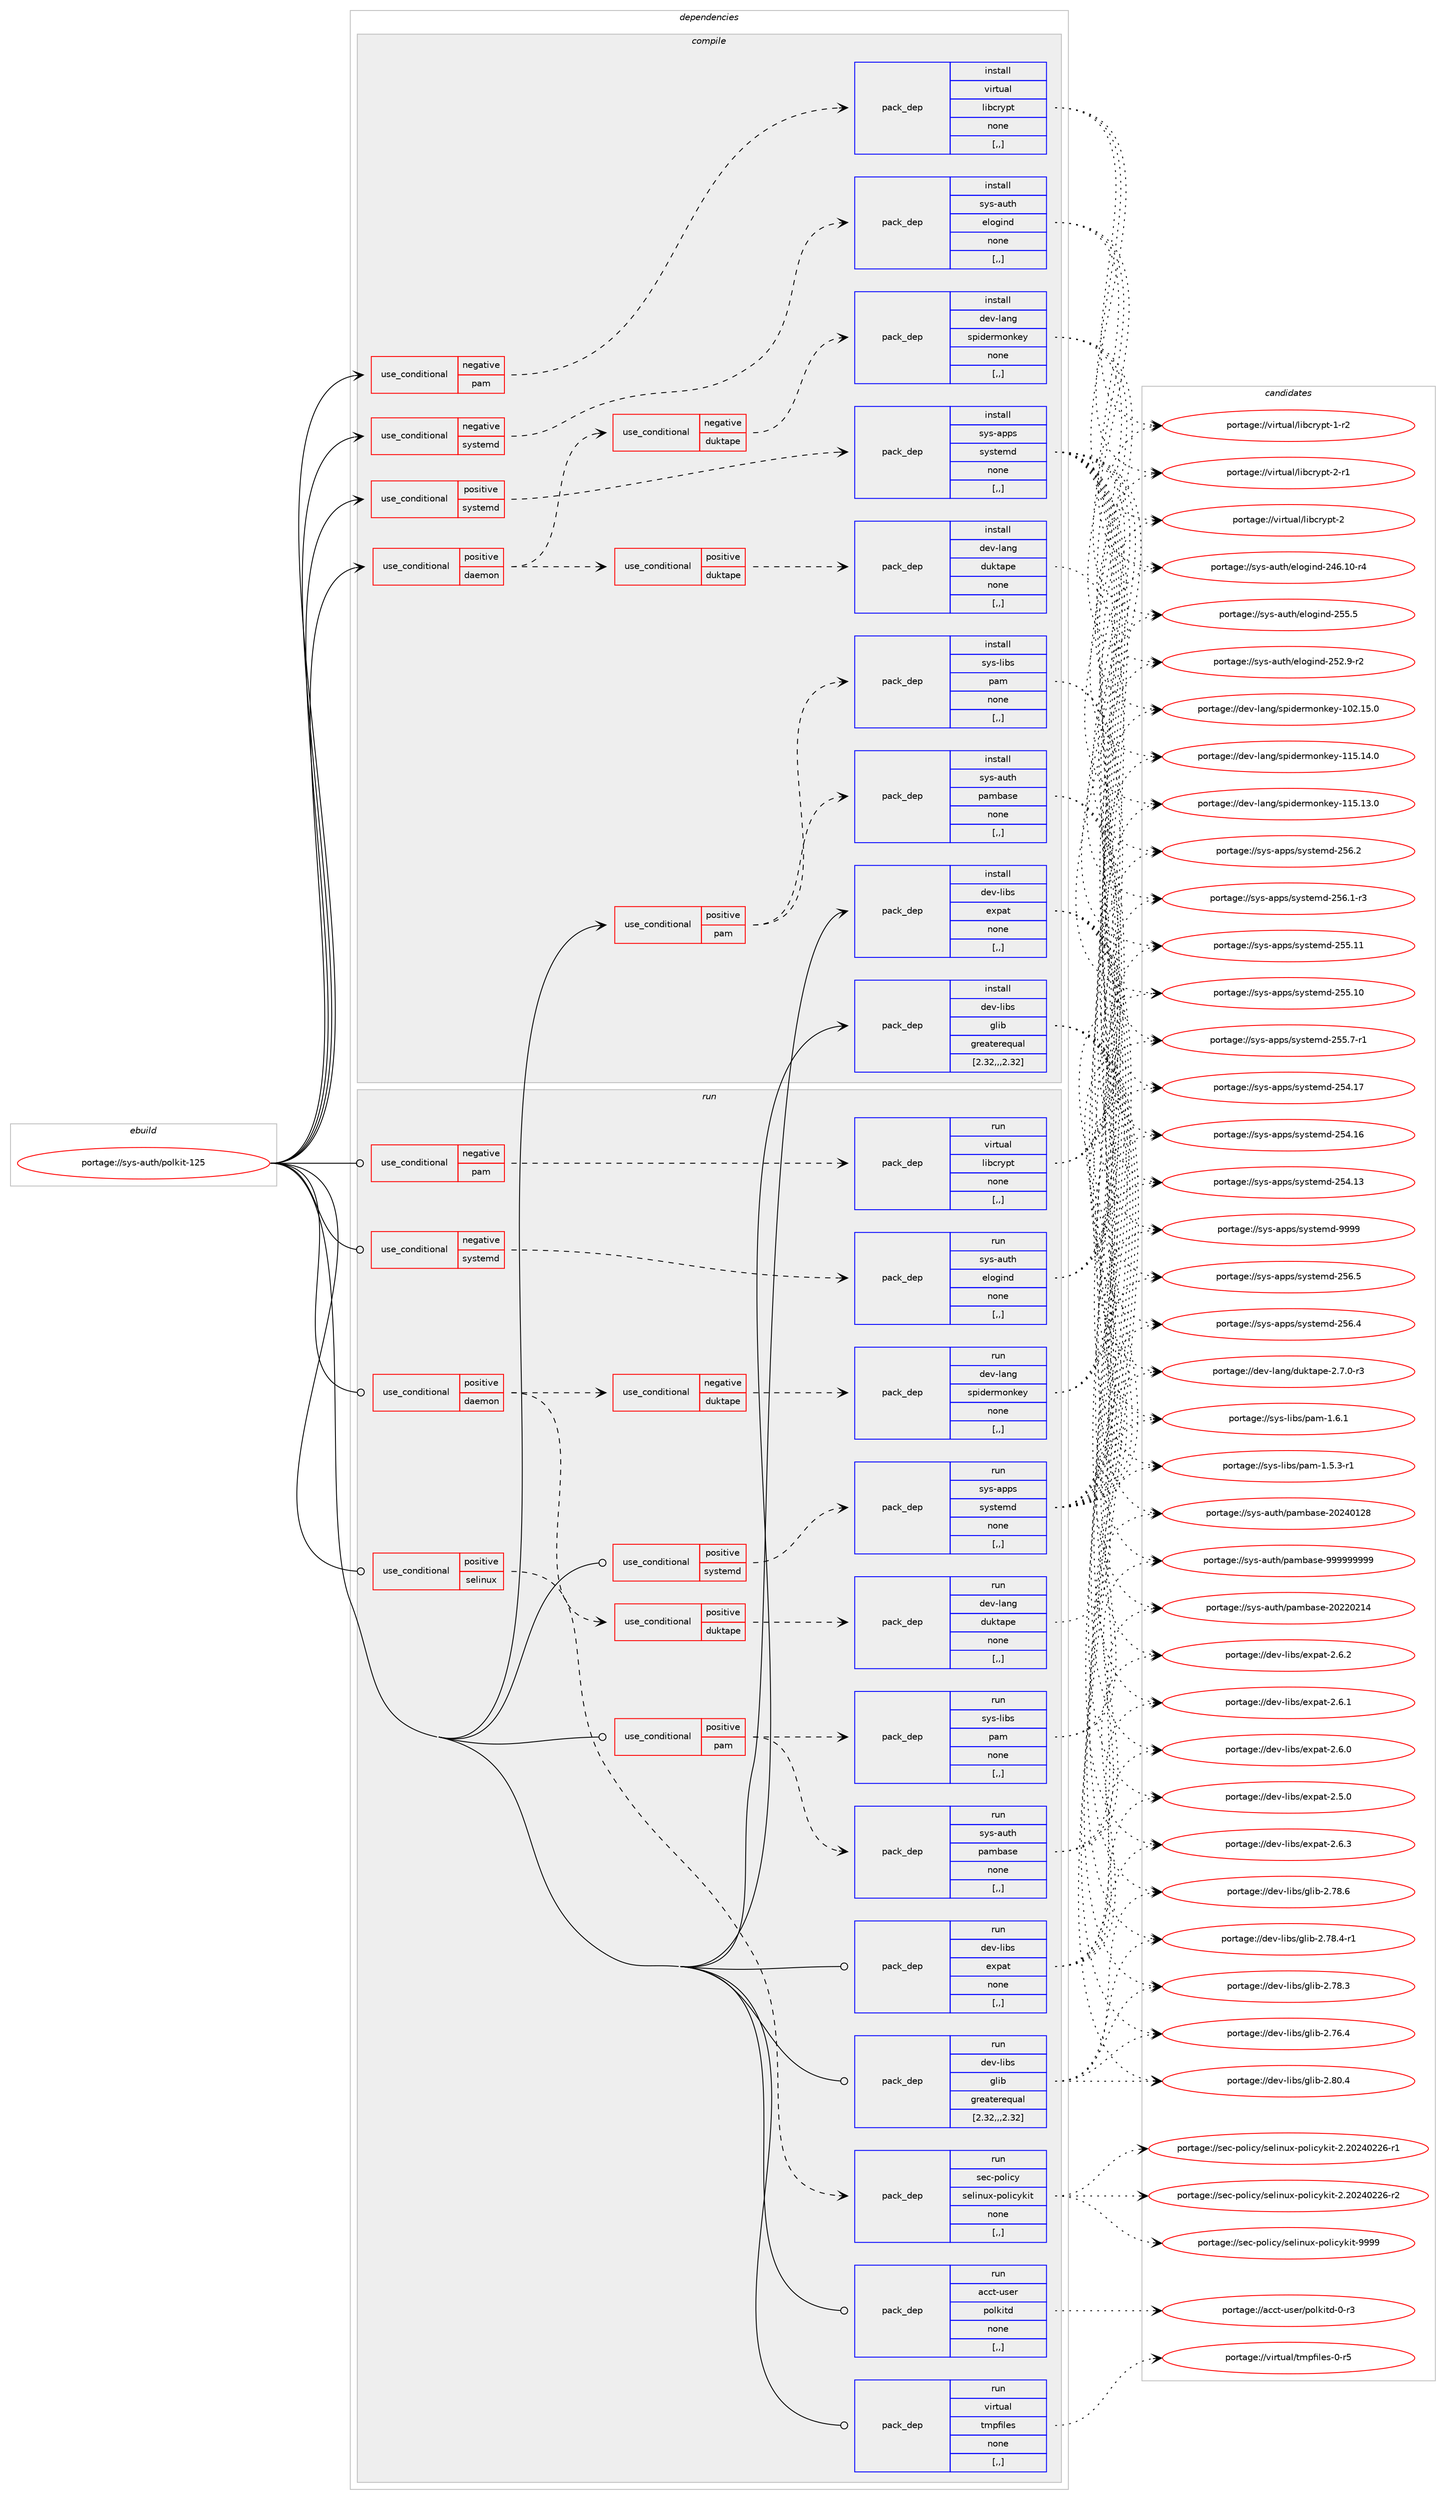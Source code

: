 digraph prolog {

# *************
# Graph options
# *************

newrank=true;
concentrate=true;
compound=true;
graph [rankdir=LR,fontname=Helvetica,fontsize=10,ranksep=1.5];#, ranksep=2.5, nodesep=0.2];
edge  [arrowhead=vee];
node  [fontname=Helvetica,fontsize=10];

# **********
# The ebuild
# **********

subgraph cluster_leftcol {
color=gray;
label=<<i>ebuild</i>>;
id [label="portage://sys-auth/polkit-125", color=red, width=4, href="../sys-auth/polkit-125.svg"];
}

# ****************
# The dependencies
# ****************

subgraph cluster_midcol {
color=gray;
label=<<i>dependencies</i>>;
subgraph cluster_compile {
fillcolor="#eeeeee";
style=filled;
label=<<i>compile</i>>;
subgraph cond246 {
dependency1184 [label=<<TABLE BORDER="0" CELLBORDER="1" CELLSPACING="0" CELLPADDING="4"><TR><TD ROWSPAN="3" CELLPADDING="10">use_conditional</TD></TR><TR><TD>negative</TD></TR><TR><TD>pam</TD></TR></TABLE>>, shape=none, color=red];
subgraph pack925 {
dependency1185 [label=<<TABLE BORDER="0" CELLBORDER="1" CELLSPACING="0" CELLPADDING="4" WIDTH="220"><TR><TD ROWSPAN="6" CELLPADDING="30">pack_dep</TD></TR><TR><TD WIDTH="110">install</TD></TR><TR><TD>virtual</TD></TR><TR><TD>libcrypt</TD></TR><TR><TD>none</TD></TR><TR><TD>[,,]</TD></TR></TABLE>>, shape=none, color=blue];
}
dependency1184:e -> dependency1185:w [weight=20,style="dashed",arrowhead="vee"];
}
id:e -> dependency1184:w [weight=20,style="solid",arrowhead="vee"];
subgraph cond247 {
dependency1186 [label=<<TABLE BORDER="0" CELLBORDER="1" CELLSPACING="0" CELLPADDING="4"><TR><TD ROWSPAN="3" CELLPADDING="10">use_conditional</TD></TR><TR><TD>negative</TD></TR><TR><TD>systemd</TD></TR></TABLE>>, shape=none, color=red];
subgraph pack926 {
dependency1187 [label=<<TABLE BORDER="0" CELLBORDER="1" CELLSPACING="0" CELLPADDING="4" WIDTH="220"><TR><TD ROWSPAN="6" CELLPADDING="30">pack_dep</TD></TR><TR><TD WIDTH="110">install</TD></TR><TR><TD>sys-auth</TD></TR><TR><TD>elogind</TD></TR><TR><TD>none</TD></TR><TR><TD>[,,]</TD></TR></TABLE>>, shape=none, color=blue];
}
dependency1186:e -> dependency1187:w [weight=20,style="dashed",arrowhead="vee"];
}
id:e -> dependency1186:w [weight=20,style="solid",arrowhead="vee"];
subgraph cond248 {
dependency1188 [label=<<TABLE BORDER="0" CELLBORDER="1" CELLSPACING="0" CELLPADDING="4"><TR><TD ROWSPAN="3" CELLPADDING="10">use_conditional</TD></TR><TR><TD>positive</TD></TR><TR><TD>daemon</TD></TR></TABLE>>, shape=none, color=red];
subgraph cond249 {
dependency1189 [label=<<TABLE BORDER="0" CELLBORDER="1" CELLSPACING="0" CELLPADDING="4"><TR><TD ROWSPAN="3" CELLPADDING="10">use_conditional</TD></TR><TR><TD>positive</TD></TR><TR><TD>duktape</TD></TR></TABLE>>, shape=none, color=red];
subgraph pack927 {
dependency1190 [label=<<TABLE BORDER="0" CELLBORDER="1" CELLSPACING="0" CELLPADDING="4" WIDTH="220"><TR><TD ROWSPAN="6" CELLPADDING="30">pack_dep</TD></TR><TR><TD WIDTH="110">install</TD></TR><TR><TD>dev-lang</TD></TR><TR><TD>duktape</TD></TR><TR><TD>none</TD></TR><TR><TD>[,,]</TD></TR></TABLE>>, shape=none, color=blue];
}
dependency1189:e -> dependency1190:w [weight=20,style="dashed",arrowhead="vee"];
}
dependency1188:e -> dependency1189:w [weight=20,style="dashed",arrowhead="vee"];
subgraph cond250 {
dependency1191 [label=<<TABLE BORDER="0" CELLBORDER="1" CELLSPACING="0" CELLPADDING="4"><TR><TD ROWSPAN="3" CELLPADDING="10">use_conditional</TD></TR><TR><TD>negative</TD></TR><TR><TD>duktape</TD></TR></TABLE>>, shape=none, color=red];
subgraph pack928 {
dependency1192 [label=<<TABLE BORDER="0" CELLBORDER="1" CELLSPACING="0" CELLPADDING="4" WIDTH="220"><TR><TD ROWSPAN="6" CELLPADDING="30">pack_dep</TD></TR><TR><TD WIDTH="110">install</TD></TR><TR><TD>dev-lang</TD></TR><TR><TD>spidermonkey</TD></TR><TR><TD>none</TD></TR><TR><TD>[,,]</TD></TR></TABLE>>, shape=none, color=blue];
}
dependency1191:e -> dependency1192:w [weight=20,style="dashed",arrowhead="vee"];
}
dependency1188:e -> dependency1191:w [weight=20,style="dashed",arrowhead="vee"];
}
id:e -> dependency1188:w [weight=20,style="solid",arrowhead="vee"];
subgraph cond251 {
dependency1193 [label=<<TABLE BORDER="0" CELLBORDER="1" CELLSPACING="0" CELLPADDING="4"><TR><TD ROWSPAN="3" CELLPADDING="10">use_conditional</TD></TR><TR><TD>positive</TD></TR><TR><TD>pam</TD></TR></TABLE>>, shape=none, color=red];
subgraph pack929 {
dependency1194 [label=<<TABLE BORDER="0" CELLBORDER="1" CELLSPACING="0" CELLPADDING="4" WIDTH="220"><TR><TD ROWSPAN="6" CELLPADDING="30">pack_dep</TD></TR><TR><TD WIDTH="110">install</TD></TR><TR><TD>sys-auth</TD></TR><TR><TD>pambase</TD></TR><TR><TD>none</TD></TR><TR><TD>[,,]</TD></TR></TABLE>>, shape=none, color=blue];
}
dependency1193:e -> dependency1194:w [weight=20,style="dashed",arrowhead="vee"];
subgraph pack930 {
dependency1195 [label=<<TABLE BORDER="0" CELLBORDER="1" CELLSPACING="0" CELLPADDING="4" WIDTH="220"><TR><TD ROWSPAN="6" CELLPADDING="30">pack_dep</TD></TR><TR><TD WIDTH="110">install</TD></TR><TR><TD>sys-libs</TD></TR><TR><TD>pam</TD></TR><TR><TD>none</TD></TR><TR><TD>[,,]</TD></TR></TABLE>>, shape=none, color=blue];
}
dependency1193:e -> dependency1195:w [weight=20,style="dashed",arrowhead="vee"];
}
id:e -> dependency1193:w [weight=20,style="solid",arrowhead="vee"];
subgraph cond252 {
dependency1196 [label=<<TABLE BORDER="0" CELLBORDER="1" CELLSPACING="0" CELLPADDING="4"><TR><TD ROWSPAN="3" CELLPADDING="10">use_conditional</TD></TR><TR><TD>positive</TD></TR><TR><TD>systemd</TD></TR></TABLE>>, shape=none, color=red];
subgraph pack931 {
dependency1197 [label=<<TABLE BORDER="0" CELLBORDER="1" CELLSPACING="0" CELLPADDING="4" WIDTH="220"><TR><TD ROWSPAN="6" CELLPADDING="30">pack_dep</TD></TR><TR><TD WIDTH="110">install</TD></TR><TR><TD>sys-apps</TD></TR><TR><TD>systemd</TD></TR><TR><TD>none</TD></TR><TR><TD>[,,]</TD></TR></TABLE>>, shape=none, color=blue];
}
dependency1196:e -> dependency1197:w [weight=20,style="dashed",arrowhead="vee"];
}
id:e -> dependency1196:w [weight=20,style="solid",arrowhead="vee"];
subgraph pack932 {
dependency1198 [label=<<TABLE BORDER="0" CELLBORDER="1" CELLSPACING="0" CELLPADDING="4" WIDTH="220"><TR><TD ROWSPAN="6" CELLPADDING="30">pack_dep</TD></TR><TR><TD WIDTH="110">install</TD></TR><TR><TD>dev-libs</TD></TR><TR><TD>expat</TD></TR><TR><TD>none</TD></TR><TR><TD>[,,]</TD></TR></TABLE>>, shape=none, color=blue];
}
id:e -> dependency1198:w [weight=20,style="solid",arrowhead="vee"];
subgraph pack933 {
dependency1199 [label=<<TABLE BORDER="0" CELLBORDER="1" CELLSPACING="0" CELLPADDING="4" WIDTH="220"><TR><TD ROWSPAN="6" CELLPADDING="30">pack_dep</TD></TR><TR><TD WIDTH="110">install</TD></TR><TR><TD>dev-libs</TD></TR><TR><TD>glib</TD></TR><TR><TD>greaterequal</TD></TR><TR><TD>[2.32,,,2.32]</TD></TR></TABLE>>, shape=none, color=blue];
}
id:e -> dependency1199:w [weight=20,style="solid",arrowhead="vee"];
}
subgraph cluster_compileandrun {
fillcolor="#eeeeee";
style=filled;
label=<<i>compile and run</i>>;
}
subgraph cluster_run {
fillcolor="#eeeeee";
style=filled;
label=<<i>run</i>>;
subgraph cond253 {
dependency1200 [label=<<TABLE BORDER="0" CELLBORDER="1" CELLSPACING="0" CELLPADDING="4"><TR><TD ROWSPAN="3" CELLPADDING="10">use_conditional</TD></TR><TR><TD>negative</TD></TR><TR><TD>pam</TD></TR></TABLE>>, shape=none, color=red];
subgraph pack934 {
dependency1201 [label=<<TABLE BORDER="0" CELLBORDER="1" CELLSPACING="0" CELLPADDING="4" WIDTH="220"><TR><TD ROWSPAN="6" CELLPADDING="30">pack_dep</TD></TR><TR><TD WIDTH="110">run</TD></TR><TR><TD>virtual</TD></TR><TR><TD>libcrypt</TD></TR><TR><TD>none</TD></TR><TR><TD>[,,]</TD></TR></TABLE>>, shape=none, color=blue];
}
dependency1200:e -> dependency1201:w [weight=20,style="dashed",arrowhead="vee"];
}
id:e -> dependency1200:w [weight=20,style="solid",arrowhead="odot"];
subgraph cond254 {
dependency1202 [label=<<TABLE BORDER="0" CELLBORDER="1" CELLSPACING="0" CELLPADDING="4"><TR><TD ROWSPAN="3" CELLPADDING="10">use_conditional</TD></TR><TR><TD>negative</TD></TR><TR><TD>systemd</TD></TR></TABLE>>, shape=none, color=red];
subgraph pack935 {
dependency1203 [label=<<TABLE BORDER="0" CELLBORDER="1" CELLSPACING="0" CELLPADDING="4" WIDTH="220"><TR><TD ROWSPAN="6" CELLPADDING="30">pack_dep</TD></TR><TR><TD WIDTH="110">run</TD></TR><TR><TD>sys-auth</TD></TR><TR><TD>elogind</TD></TR><TR><TD>none</TD></TR><TR><TD>[,,]</TD></TR></TABLE>>, shape=none, color=blue];
}
dependency1202:e -> dependency1203:w [weight=20,style="dashed",arrowhead="vee"];
}
id:e -> dependency1202:w [weight=20,style="solid",arrowhead="odot"];
subgraph cond255 {
dependency1204 [label=<<TABLE BORDER="0" CELLBORDER="1" CELLSPACING="0" CELLPADDING="4"><TR><TD ROWSPAN="3" CELLPADDING="10">use_conditional</TD></TR><TR><TD>positive</TD></TR><TR><TD>daemon</TD></TR></TABLE>>, shape=none, color=red];
subgraph cond256 {
dependency1205 [label=<<TABLE BORDER="0" CELLBORDER="1" CELLSPACING="0" CELLPADDING="4"><TR><TD ROWSPAN="3" CELLPADDING="10">use_conditional</TD></TR><TR><TD>positive</TD></TR><TR><TD>duktape</TD></TR></TABLE>>, shape=none, color=red];
subgraph pack936 {
dependency1206 [label=<<TABLE BORDER="0" CELLBORDER="1" CELLSPACING="0" CELLPADDING="4" WIDTH="220"><TR><TD ROWSPAN="6" CELLPADDING="30">pack_dep</TD></TR><TR><TD WIDTH="110">run</TD></TR><TR><TD>dev-lang</TD></TR><TR><TD>duktape</TD></TR><TR><TD>none</TD></TR><TR><TD>[,,]</TD></TR></TABLE>>, shape=none, color=blue];
}
dependency1205:e -> dependency1206:w [weight=20,style="dashed",arrowhead="vee"];
}
dependency1204:e -> dependency1205:w [weight=20,style="dashed",arrowhead="vee"];
subgraph cond257 {
dependency1207 [label=<<TABLE BORDER="0" CELLBORDER="1" CELLSPACING="0" CELLPADDING="4"><TR><TD ROWSPAN="3" CELLPADDING="10">use_conditional</TD></TR><TR><TD>negative</TD></TR><TR><TD>duktape</TD></TR></TABLE>>, shape=none, color=red];
subgraph pack937 {
dependency1208 [label=<<TABLE BORDER="0" CELLBORDER="1" CELLSPACING="0" CELLPADDING="4" WIDTH="220"><TR><TD ROWSPAN="6" CELLPADDING="30">pack_dep</TD></TR><TR><TD WIDTH="110">run</TD></TR><TR><TD>dev-lang</TD></TR><TR><TD>spidermonkey</TD></TR><TR><TD>none</TD></TR><TR><TD>[,,]</TD></TR></TABLE>>, shape=none, color=blue];
}
dependency1207:e -> dependency1208:w [weight=20,style="dashed",arrowhead="vee"];
}
dependency1204:e -> dependency1207:w [weight=20,style="dashed",arrowhead="vee"];
}
id:e -> dependency1204:w [weight=20,style="solid",arrowhead="odot"];
subgraph cond258 {
dependency1209 [label=<<TABLE BORDER="0" CELLBORDER="1" CELLSPACING="0" CELLPADDING="4"><TR><TD ROWSPAN="3" CELLPADDING="10">use_conditional</TD></TR><TR><TD>positive</TD></TR><TR><TD>pam</TD></TR></TABLE>>, shape=none, color=red];
subgraph pack938 {
dependency1210 [label=<<TABLE BORDER="0" CELLBORDER="1" CELLSPACING="0" CELLPADDING="4" WIDTH="220"><TR><TD ROWSPAN="6" CELLPADDING="30">pack_dep</TD></TR><TR><TD WIDTH="110">run</TD></TR><TR><TD>sys-auth</TD></TR><TR><TD>pambase</TD></TR><TR><TD>none</TD></TR><TR><TD>[,,]</TD></TR></TABLE>>, shape=none, color=blue];
}
dependency1209:e -> dependency1210:w [weight=20,style="dashed",arrowhead="vee"];
subgraph pack939 {
dependency1211 [label=<<TABLE BORDER="0" CELLBORDER="1" CELLSPACING="0" CELLPADDING="4" WIDTH="220"><TR><TD ROWSPAN="6" CELLPADDING="30">pack_dep</TD></TR><TR><TD WIDTH="110">run</TD></TR><TR><TD>sys-libs</TD></TR><TR><TD>pam</TD></TR><TR><TD>none</TD></TR><TR><TD>[,,]</TD></TR></TABLE>>, shape=none, color=blue];
}
dependency1209:e -> dependency1211:w [weight=20,style="dashed",arrowhead="vee"];
}
id:e -> dependency1209:w [weight=20,style="solid",arrowhead="odot"];
subgraph cond259 {
dependency1212 [label=<<TABLE BORDER="0" CELLBORDER="1" CELLSPACING="0" CELLPADDING="4"><TR><TD ROWSPAN="3" CELLPADDING="10">use_conditional</TD></TR><TR><TD>positive</TD></TR><TR><TD>selinux</TD></TR></TABLE>>, shape=none, color=red];
subgraph pack940 {
dependency1213 [label=<<TABLE BORDER="0" CELLBORDER="1" CELLSPACING="0" CELLPADDING="4" WIDTH="220"><TR><TD ROWSPAN="6" CELLPADDING="30">pack_dep</TD></TR><TR><TD WIDTH="110">run</TD></TR><TR><TD>sec-policy</TD></TR><TR><TD>selinux-policykit</TD></TR><TR><TD>none</TD></TR><TR><TD>[,,]</TD></TR></TABLE>>, shape=none, color=blue];
}
dependency1212:e -> dependency1213:w [weight=20,style="dashed",arrowhead="vee"];
}
id:e -> dependency1212:w [weight=20,style="solid",arrowhead="odot"];
subgraph cond260 {
dependency1214 [label=<<TABLE BORDER="0" CELLBORDER="1" CELLSPACING="0" CELLPADDING="4"><TR><TD ROWSPAN="3" CELLPADDING="10">use_conditional</TD></TR><TR><TD>positive</TD></TR><TR><TD>systemd</TD></TR></TABLE>>, shape=none, color=red];
subgraph pack941 {
dependency1215 [label=<<TABLE BORDER="0" CELLBORDER="1" CELLSPACING="0" CELLPADDING="4" WIDTH="220"><TR><TD ROWSPAN="6" CELLPADDING="30">pack_dep</TD></TR><TR><TD WIDTH="110">run</TD></TR><TR><TD>sys-apps</TD></TR><TR><TD>systemd</TD></TR><TR><TD>none</TD></TR><TR><TD>[,,]</TD></TR></TABLE>>, shape=none, color=blue];
}
dependency1214:e -> dependency1215:w [weight=20,style="dashed",arrowhead="vee"];
}
id:e -> dependency1214:w [weight=20,style="solid",arrowhead="odot"];
subgraph pack942 {
dependency1216 [label=<<TABLE BORDER="0" CELLBORDER="1" CELLSPACING="0" CELLPADDING="4" WIDTH="220"><TR><TD ROWSPAN="6" CELLPADDING="30">pack_dep</TD></TR><TR><TD WIDTH="110">run</TD></TR><TR><TD>acct-user</TD></TR><TR><TD>polkitd</TD></TR><TR><TD>none</TD></TR><TR><TD>[,,]</TD></TR></TABLE>>, shape=none, color=blue];
}
id:e -> dependency1216:w [weight=20,style="solid",arrowhead="odot"];
subgraph pack943 {
dependency1217 [label=<<TABLE BORDER="0" CELLBORDER="1" CELLSPACING="0" CELLPADDING="4" WIDTH="220"><TR><TD ROWSPAN="6" CELLPADDING="30">pack_dep</TD></TR><TR><TD WIDTH="110">run</TD></TR><TR><TD>dev-libs</TD></TR><TR><TD>expat</TD></TR><TR><TD>none</TD></TR><TR><TD>[,,]</TD></TR></TABLE>>, shape=none, color=blue];
}
id:e -> dependency1217:w [weight=20,style="solid",arrowhead="odot"];
subgraph pack944 {
dependency1218 [label=<<TABLE BORDER="0" CELLBORDER="1" CELLSPACING="0" CELLPADDING="4" WIDTH="220"><TR><TD ROWSPAN="6" CELLPADDING="30">pack_dep</TD></TR><TR><TD WIDTH="110">run</TD></TR><TR><TD>dev-libs</TD></TR><TR><TD>glib</TD></TR><TR><TD>greaterequal</TD></TR><TR><TD>[2.32,,,2.32]</TD></TR></TABLE>>, shape=none, color=blue];
}
id:e -> dependency1218:w [weight=20,style="solid",arrowhead="odot"];
subgraph pack945 {
dependency1219 [label=<<TABLE BORDER="0" CELLBORDER="1" CELLSPACING="0" CELLPADDING="4" WIDTH="220"><TR><TD ROWSPAN="6" CELLPADDING="30">pack_dep</TD></TR><TR><TD WIDTH="110">run</TD></TR><TR><TD>virtual</TD></TR><TR><TD>tmpfiles</TD></TR><TR><TD>none</TD></TR><TR><TD>[,,]</TD></TR></TABLE>>, shape=none, color=blue];
}
id:e -> dependency1219:w [weight=20,style="solid",arrowhead="odot"];
}
}

# **************
# The candidates
# **************

subgraph cluster_choices {
rank=same;
color=gray;
label=<<i>candidates</i>>;

subgraph choice925 {
color=black;
nodesep=1;
choice1181051141161179710847108105989911412111211645504511449 [label="portage://virtual/libcrypt-2-r1", color=red, width=4,href="../virtual/libcrypt-2-r1.svg"];
choice118105114116117971084710810598991141211121164550 [label="portage://virtual/libcrypt-2", color=red, width=4,href="../virtual/libcrypt-2.svg"];
choice1181051141161179710847108105989911412111211645494511450 [label="portage://virtual/libcrypt-1-r2", color=red, width=4,href="../virtual/libcrypt-1-r2.svg"];
dependency1185:e -> choice1181051141161179710847108105989911412111211645504511449:w [style=dotted,weight="100"];
dependency1185:e -> choice118105114116117971084710810598991141211121164550:w [style=dotted,weight="100"];
dependency1185:e -> choice1181051141161179710847108105989911412111211645494511450:w [style=dotted,weight="100"];
}
subgraph choice926 {
color=black;
nodesep=1;
choice115121115459711711610447101108111103105110100455053534653 [label="portage://sys-auth/elogind-255.5", color=red, width=4,href="../sys-auth/elogind-255.5.svg"];
choice1151211154597117116104471011081111031051101004550535046574511450 [label="portage://sys-auth/elogind-252.9-r2", color=red, width=4,href="../sys-auth/elogind-252.9-r2.svg"];
choice115121115459711711610447101108111103105110100455052544649484511452 [label="portage://sys-auth/elogind-246.10-r4", color=red, width=4,href="../sys-auth/elogind-246.10-r4.svg"];
dependency1187:e -> choice115121115459711711610447101108111103105110100455053534653:w [style=dotted,weight="100"];
dependency1187:e -> choice1151211154597117116104471011081111031051101004550535046574511450:w [style=dotted,weight="100"];
dependency1187:e -> choice115121115459711711610447101108111103105110100455052544649484511452:w [style=dotted,weight="100"];
}
subgraph choice927 {
color=black;
nodesep=1;
choice100101118451089711010347100117107116971121014550465546484511451 [label="portage://dev-lang/duktape-2.7.0-r3", color=red, width=4,href="../dev-lang/duktape-2.7.0-r3.svg"];
dependency1190:e -> choice100101118451089711010347100117107116971121014550465546484511451:w [style=dotted,weight="100"];
}
subgraph choice928 {
color=black;
nodesep=1;
choice100101118451089711010347115112105100101114109111110107101121454949534649524648 [label="portage://dev-lang/spidermonkey-115.14.0", color=red, width=4,href="../dev-lang/spidermonkey-115.14.0.svg"];
choice100101118451089711010347115112105100101114109111110107101121454949534649514648 [label="portage://dev-lang/spidermonkey-115.13.0", color=red, width=4,href="../dev-lang/spidermonkey-115.13.0.svg"];
choice100101118451089711010347115112105100101114109111110107101121454948504649534648 [label="portage://dev-lang/spidermonkey-102.15.0", color=red, width=4,href="../dev-lang/spidermonkey-102.15.0.svg"];
dependency1192:e -> choice100101118451089711010347115112105100101114109111110107101121454949534649524648:w [style=dotted,weight="100"];
dependency1192:e -> choice100101118451089711010347115112105100101114109111110107101121454949534649514648:w [style=dotted,weight="100"];
dependency1192:e -> choice100101118451089711010347115112105100101114109111110107101121454948504649534648:w [style=dotted,weight="100"];
}
subgraph choice929 {
color=black;
nodesep=1;
choice11512111545971171161044711297109989711510145575757575757575757 [label="portage://sys-auth/pambase-999999999", color=red, width=4,href="../sys-auth/pambase-999999999.svg"];
choice115121115459711711610447112971099897115101455048505248495056 [label="portage://sys-auth/pambase-20240128", color=red, width=4,href="../sys-auth/pambase-20240128.svg"];
choice115121115459711711610447112971099897115101455048505048504952 [label="portage://sys-auth/pambase-20220214", color=red, width=4,href="../sys-auth/pambase-20220214.svg"];
dependency1194:e -> choice11512111545971171161044711297109989711510145575757575757575757:w [style=dotted,weight="100"];
dependency1194:e -> choice115121115459711711610447112971099897115101455048505248495056:w [style=dotted,weight="100"];
dependency1194:e -> choice115121115459711711610447112971099897115101455048505048504952:w [style=dotted,weight="100"];
}
subgraph choice930 {
color=black;
nodesep=1;
choice11512111545108105981154711297109454946544649 [label="portage://sys-libs/pam-1.6.1", color=red, width=4,href="../sys-libs/pam-1.6.1.svg"];
choice115121115451081059811547112971094549465346514511449 [label="portage://sys-libs/pam-1.5.3-r1", color=red, width=4,href="../sys-libs/pam-1.5.3-r1.svg"];
dependency1195:e -> choice11512111545108105981154711297109454946544649:w [style=dotted,weight="100"];
dependency1195:e -> choice115121115451081059811547112971094549465346514511449:w [style=dotted,weight="100"];
}
subgraph choice931 {
color=black;
nodesep=1;
choice1151211154597112112115471151211151161011091004557575757 [label="portage://sys-apps/systemd-9999", color=red, width=4,href="../sys-apps/systemd-9999.svg"];
choice115121115459711211211547115121115116101109100455053544653 [label="portage://sys-apps/systemd-256.5", color=red, width=4,href="../sys-apps/systemd-256.5.svg"];
choice115121115459711211211547115121115116101109100455053544652 [label="portage://sys-apps/systemd-256.4", color=red, width=4,href="../sys-apps/systemd-256.4.svg"];
choice115121115459711211211547115121115116101109100455053544650 [label="portage://sys-apps/systemd-256.2", color=red, width=4,href="../sys-apps/systemd-256.2.svg"];
choice1151211154597112112115471151211151161011091004550535446494511451 [label="portage://sys-apps/systemd-256.1-r3", color=red, width=4,href="../sys-apps/systemd-256.1-r3.svg"];
choice11512111545971121121154711512111511610110910045505353464949 [label="portage://sys-apps/systemd-255.11", color=red, width=4,href="../sys-apps/systemd-255.11.svg"];
choice11512111545971121121154711512111511610110910045505353464948 [label="portage://sys-apps/systemd-255.10", color=red, width=4,href="../sys-apps/systemd-255.10.svg"];
choice1151211154597112112115471151211151161011091004550535346554511449 [label="portage://sys-apps/systemd-255.7-r1", color=red, width=4,href="../sys-apps/systemd-255.7-r1.svg"];
choice11512111545971121121154711512111511610110910045505352464955 [label="portage://sys-apps/systemd-254.17", color=red, width=4,href="../sys-apps/systemd-254.17.svg"];
choice11512111545971121121154711512111511610110910045505352464954 [label="portage://sys-apps/systemd-254.16", color=red, width=4,href="../sys-apps/systemd-254.16.svg"];
choice11512111545971121121154711512111511610110910045505352464951 [label="portage://sys-apps/systemd-254.13", color=red, width=4,href="../sys-apps/systemd-254.13.svg"];
dependency1197:e -> choice1151211154597112112115471151211151161011091004557575757:w [style=dotted,weight="100"];
dependency1197:e -> choice115121115459711211211547115121115116101109100455053544653:w [style=dotted,weight="100"];
dependency1197:e -> choice115121115459711211211547115121115116101109100455053544652:w [style=dotted,weight="100"];
dependency1197:e -> choice115121115459711211211547115121115116101109100455053544650:w [style=dotted,weight="100"];
dependency1197:e -> choice1151211154597112112115471151211151161011091004550535446494511451:w [style=dotted,weight="100"];
dependency1197:e -> choice11512111545971121121154711512111511610110910045505353464949:w [style=dotted,weight="100"];
dependency1197:e -> choice11512111545971121121154711512111511610110910045505353464948:w [style=dotted,weight="100"];
dependency1197:e -> choice1151211154597112112115471151211151161011091004550535346554511449:w [style=dotted,weight="100"];
dependency1197:e -> choice11512111545971121121154711512111511610110910045505352464955:w [style=dotted,weight="100"];
dependency1197:e -> choice11512111545971121121154711512111511610110910045505352464954:w [style=dotted,weight="100"];
dependency1197:e -> choice11512111545971121121154711512111511610110910045505352464951:w [style=dotted,weight="100"];
}
subgraph choice932 {
color=black;
nodesep=1;
choice10010111845108105981154710112011297116455046544651 [label="portage://dev-libs/expat-2.6.3", color=red, width=4,href="../dev-libs/expat-2.6.3.svg"];
choice10010111845108105981154710112011297116455046544650 [label="portage://dev-libs/expat-2.6.2", color=red, width=4,href="../dev-libs/expat-2.6.2.svg"];
choice10010111845108105981154710112011297116455046544649 [label="portage://dev-libs/expat-2.6.1", color=red, width=4,href="../dev-libs/expat-2.6.1.svg"];
choice10010111845108105981154710112011297116455046544648 [label="portage://dev-libs/expat-2.6.0", color=red, width=4,href="../dev-libs/expat-2.6.0.svg"];
choice10010111845108105981154710112011297116455046534648 [label="portage://dev-libs/expat-2.5.0", color=red, width=4,href="../dev-libs/expat-2.5.0.svg"];
dependency1198:e -> choice10010111845108105981154710112011297116455046544651:w [style=dotted,weight="100"];
dependency1198:e -> choice10010111845108105981154710112011297116455046544650:w [style=dotted,weight="100"];
dependency1198:e -> choice10010111845108105981154710112011297116455046544649:w [style=dotted,weight="100"];
dependency1198:e -> choice10010111845108105981154710112011297116455046544648:w [style=dotted,weight="100"];
dependency1198:e -> choice10010111845108105981154710112011297116455046534648:w [style=dotted,weight="100"];
}
subgraph choice933 {
color=black;
nodesep=1;
choice1001011184510810598115471031081059845504656484652 [label="portage://dev-libs/glib-2.80.4", color=red, width=4,href="../dev-libs/glib-2.80.4.svg"];
choice1001011184510810598115471031081059845504655564654 [label="portage://dev-libs/glib-2.78.6", color=red, width=4,href="../dev-libs/glib-2.78.6.svg"];
choice10010111845108105981154710310810598455046555646524511449 [label="portage://dev-libs/glib-2.78.4-r1", color=red, width=4,href="../dev-libs/glib-2.78.4-r1.svg"];
choice1001011184510810598115471031081059845504655564651 [label="portage://dev-libs/glib-2.78.3", color=red, width=4,href="../dev-libs/glib-2.78.3.svg"];
choice1001011184510810598115471031081059845504655544652 [label="portage://dev-libs/glib-2.76.4", color=red, width=4,href="../dev-libs/glib-2.76.4.svg"];
dependency1199:e -> choice1001011184510810598115471031081059845504656484652:w [style=dotted,weight="100"];
dependency1199:e -> choice1001011184510810598115471031081059845504655564654:w [style=dotted,weight="100"];
dependency1199:e -> choice10010111845108105981154710310810598455046555646524511449:w [style=dotted,weight="100"];
dependency1199:e -> choice1001011184510810598115471031081059845504655564651:w [style=dotted,weight="100"];
dependency1199:e -> choice1001011184510810598115471031081059845504655544652:w [style=dotted,weight="100"];
}
subgraph choice934 {
color=black;
nodesep=1;
choice1181051141161179710847108105989911412111211645504511449 [label="portage://virtual/libcrypt-2-r1", color=red, width=4,href="../virtual/libcrypt-2-r1.svg"];
choice118105114116117971084710810598991141211121164550 [label="portage://virtual/libcrypt-2", color=red, width=4,href="../virtual/libcrypt-2.svg"];
choice1181051141161179710847108105989911412111211645494511450 [label="portage://virtual/libcrypt-1-r2", color=red, width=4,href="../virtual/libcrypt-1-r2.svg"];
dependency1201:e -> choice1181051141161179710847108105989911412111211645504511449:w [style=dotted,weight="100"];
dependency1201:e -> choice118105114116117971084710810598991141211121164550:w [style=dotted,weight="100"];
dependency1201:e -> choice1181051141161179710847108105989911412111211645494511450:w [style=dotted,weight="100"];
}
subgraph choice935 {
color=black;
nodesep=1;
choice115121115459711711610447101108111103105110100455053534653 [label="portage://sys-auth/elogind-255.5", color=red, width=4,href="../sys-auth/elogind-255.5.svg"];
choice1151211154597117116104471011081111031051101004550535046574511450 [label="portage://sys-auth/elogind-252.9-r2", color=red, width=4,href="../sys-auth/elogind-252.9-r2.svg"];
choice115121115459711711610447101108111103105110100455052544649484511452 [label="portage://sys-auth/elogind-246.10-r4", color=red, width=4,href="../sys-auth/elogind-246.10-r4.svg"];
dependency1203:e -> choice115121115459711711610447101108111103105110100455053534653:w [style=dotted,weight="100"];
dependency1203:e -> choice1151211154597117116104471011081111031051101004550535046574511450:w [style=dotted,weight="100"];
dependency1203:e -> choice115121115459711711610447101108111103105110100455052544649484511452:w [style=dotted,weight="100"];
}
subgraph choice936 {
color=black;
nodesep=1;
choice100101118451089711010347100117107116971121014550465546484511451 [label="portage://dev-lang/duktape-2.7.0-r3", color=red, width=4,href="../dev-lang/duktape-2.7.0-r3.svg"];
dependency1206:e -> choice100101118451089711010347100117107116971121014550465546484511451:w [style=dotted,weight="100"];
}
subgraph choice937 {
color=black;
nodesep=1;
choice100101118451089711010347115112105100101114109111110107101121454949534649524648 [label="portage://dev-lang/spidermonkey-115.14.0", color=red, width=4,href="../dev-lang/spidermonkey-115.14.0.svg"];
choice100101118451089711010347115112105100101114109111110107101121454949534649514648 [label="portage://dev-lang/spidermonkey-115.13.0", color=red, width=4,href="../dev-lang/spidermonkey-115.13.0.svg"];
choice100101118451089711010347115112105100101114109111110107101121454948504649534648 [label="portage://dev-lang/spidermonkey-102.15.0", color=red, width=4,href="../dev-lang/spidermonkey-102.15.0.svg"];
dependency1208:e -> choice100101118451089711010347115112105100101114109111110107101121454949534649524648:w [style=dotted,weight="100"];
dependency1208:e -> choice100101118451089711010347115112105100101114109111110107101121454949534649514648:w [style=dotted,weight="100"];
dependency1208:e -> choice100101118451089711010347115112105100101114109111110107101121454948504649534648:w [style=dotted,weight="100"];
}
subgraph choice938 {
color=black;
nodesep=1;
choice11512111545971171161044711297109989711510145575757575757575757 [label="portage://sys-auth/pambase-999999999", color=red, width=4,href="../sys-auth/pambase-999999999.svg"];
choice115121115459711711610447112971099897115101455048505248495056 [label="portage://sys-auth/pambase-20240128", color=red, width=4,href="../sys-auth/pambase-20240128.svg"];
choice115121115459711711610447112971099897115101455048505048504952 [label="portage://sys-auth/pambase-20220214", color=red, width=4,href="../sys-auth/pambase-20220214.svg"];
dependency1210:e -> choice11512111545971171161044711297109989711510145575757575757575757:w [style=dotted,weight="100"];
dependency1210:e -> choice115121115459711711610447112971099897115101455048505248495056:w [style=dotted,weight="100"];
dependency1210:e -> choice115121115459711711610447112971099897115101455048505048504952:w [style=dotted,weight="100"];
}
subgraph choice939 {
color=black;
nodesep=1;
choice11512111545108105981154711297109454946544649 [label="portage://sys-libs/pam-1.6.1", color=red, width=4,href="../sys-libs/pam-1.6.1.svg"];
choice115121115451081059811547112971094549465346514511449 [label="portage://sys-libs/pam-1.5.3-r1", color=red, width=4,href="../sys-libs/pam-1.5.3-r1.svg"];
dependency1211:e -> choice11512111545108105981154711297109454946544649:w [style=dotted,weight="100"];
dependency1211:e -> choice115121115451081059811547112971094549465346514511449:w [style=dotted,weight="100"];
}
subgraph choice940 {
color=black;
nodesep=1;
choice1151019945112111108105991214711510110810511011712045112111108105991211071051164557575757 [label="portage://sec-policy/selinux-policykit-9999", color=red, width=4,href="../sec-policy/selinux-policykit-9999.svg"];
choice11510199451121111081059912147115101108105110117120451121111081059912110710511645504650485052485050544511450 [label="portage://sec-policy/selinux-policykit-2.20240226-r2", color=red, width=4,href="../sec-policy/selinux-policykit-2.20240226-r2.svg"];
choice11510199451121111081059912147115101108105110117120451121111081059912110710511645504650485052485050544511449 [label="portage://sec-policy/selinux-policykit-2.20240226-r1", color=red, width=4,href="../sec-policy/selinux-policykit-2.20240226-r1.svg"];
dependency1213:e -> choice1151019945112111108105991214711510110810511011712045112111108105991211071051164557575757:w [style=dotted,weight="100"];
dependency1213:e -> choice11510199451121111081059912147115101108105110117120451121111081059912110710511645504650485052485050544511450:w [style=dotted,weight="100"];
dependency1213:e -> choice11510199451121111081059912147115101108105110117120451121111081059912110710511645504650485052485050544511449:w [style=dotted,weight="100"];
}
subgraph choice941 {
color=black;
nodesep=1;
choice1151211154597112112115471151211151161011091004557575757 [label="portage://sys-apps/systemd-9999", color=red, width=4,href="../sys-apps/systemd-9999.svg"];
choice115121115459711211211547115121115116101109100455053544653 [label="portage://sys-apps/systemd-256.5", color=red, width=4,href="../sys-apps/systemd-256.5.svg"];
choice115121115459711211211547115121115116101109100455053544652 [label="portage://sys-apps/systemd-256.4", color=red, width=4,href="../sys-apps/systemd-256.4.svg"];
choice115121115459711211211547115121115116101109100455053544650 [label="portage://sys-apps/systemd-256.2", color=red, width=4,href="../sys-apps/systemd-256.2.svg"];
choice1151211154597112112115471151211151161011091004550535446494511451 [label="portage://sys-apps/systemd-256.1-r3", color=red, width=4,href="../sys-apps/systemd-256.1-r3.svg"];
choice11512111545971121121154711512111511610110910045505353464949 [label="portage://sys-apps/systemd-255.11", color=red, width=4,href="../sys-apps/systemd-255.11.svg"];
choice11512111545971121121154711512111511610110910045505353464948 [label="portage://sys-apps/systemd-255.10", color=red, width=4,href="../sys-apps/systemd-255.10.svg"];
choice1151211154597112112115471151211151161011091004550535346554511449 [label="portage://sys-apps/systemd-255.7-r1", color=red, width=4,href="../sys-apps/systemd-255.7-r1.svg"];
choice11512111545971121121154711512111511610110910045505352464955 [label="portage://sys-apps/systemd-254.17", color=red, width=4,href="../sys-apps/systemd-254.17.svg"];
choice11512111545971121121154711512111511610110910045505352464954 [label="portage://sys-apps/systemd-254.16", color=red, width=4,href="../sys-apps/systemd-254.16.svg"];
choice11512111545971121121154711512111511610110910045505352464951 [label="portage://sys-apps/systemd-254.13", color=red, width=4,href="../sys-apps/systemd-254.13.svg"];
dependency1215:e -> choice1151211154597112112115471151211151161011091004557575757:w [style=dotted,weight="100"];
dependency1215:e -> choice115121115459711211211547115121115116101109100455053544653:w [style=dotted,weight="100"];
dependency1215:e -> choice115121115459711211211547115121115116101109100455053544652:w [style=dotted,weight="100"];
dependency1215:e -> choice115121115459711211211547115121115116101109100455053544650:w [style=dotted,weight="100"];
dependency1215:e -> choice1151211154597112112115471151211151161011091004550535446494511451:w [style=dotted,weight="100"];
dependency1215:e -> choice11512111545971121121154711512111511610110910045505353464949:w [style=dotted,weight="100"];
dependency1215:e -> choice11512111545971121121154711512111511610110910045505353464948:w [style=dotted,weight="100"];
dependency1215:e -> choice1151211154597112112115471151211151161011091004550535346554511449:w [style=dotted,weight="100"];
dependency1215:e -> choice11512111545971121121154711512111511610110910045505352464955:w [style=dotted,weight="100"];
dependency1215:e -> choice11512111545971121121154711512111511610110910045505352464954:w [style=dotted,weight="100"];
dependency1215:e -> choice11512111545971121121154711512111511610110910045505352464951:w [style=dotted,weight="100"];
}
subgraph choice942 {
color=black;
nodesep=1;
choice979999116451171151011144711211110810710511610045484511451 [label="portage://acct-user/polkitd-0-r3", color=red, width=4,href="../acct-user/polkitd-0-r3.svg"];
dependency1216:e -> choice979999116451171151011144711211110810710511610045484511451:w [style=dotted,weight="100"];
}
subgraph choice943 {
color=black;
nodesep=1;
choice10010111845108105981154710112011297116455046544651 [label="portage://dev-libs/expat-2.6.3", color=red, width=4,href="../dev-libs/expat-2.6.3.svg"];
choice10010111845108105981154710112011297116455046544650 [label="portage://dev-libs/expat-2.6.2", color=red, width=4,href="../dev-libs/expat-2.6.2.svg"];
choice10010111845108105981154710112011297116455046544649 [label="portage://dev-libs/expat-2.6.1", color=red, width=4,href="../dev-libs/expat-2.6.1.svg"];
choice10010111845108105981154710112011297116455046544648 [label="portage://dev-libs/expat-2.6.0", color=red, width=4,href="../dev-libs/expat-2.6.0.svg"];
choice10010111845108105981154710112011297116455046534648 [label="portage://dev-libs/expat-2.5.0", color=red, width=4,href="../dev-libs/expat-2.5.0.svg"];
dependency1217:e -> choice10010111845108105981154710112011297116455046544651:w [style=dotted,weight="100"];
dependency1217:e -> choice10010111845108105981154710112011297116455046544650:w [style=dotted,weight="100"];
dependency1217:e -> choice10010111845108105981154710112011297116455046544649:w [style=dotted,weight="100"];
dependency1217:e -> choice10010111845108105981154710112011297116455046544648:w [style=dotted,weight="100"];
dependency1217:e -> choice10010111845108105981154710112011297116455046534648:w [style=dotted,weight="100"];
}
subgraph choice944 {
color=black;
nodesep=1;
choice1001011184510810598115471031081059845504656484652 [label="portage://dev-libs/glib-2.80.4", color=red, width=4,href="../dev-libs/glib-2.80.4.svg"];
choice1001011184510810598115471031081059845504655564654 [label="portage://dev-libs/glib-2.78.6", color=red, width=4,href="../dev-libs/glib-2.78.6.svg"];
choice10010111845108105981154710310810598455046555646524511449 [label="portage://dev-libs/glib-2.78.4-r1", color=red, width=4,href="../dev-libs/glib-2.78.4-r1.svg"];
choice1001011184510810598115471031081059845504655564651 [label="portage://dev-libs/glib-2.78.3", color=red, width=4,href="../dev-libs/glib-2.78.3.svg"];
choice1001011184510810598115471031081059845504655544652 [label="portage://dev-libs/glib-2.76.4", color=red, width=4,href="../dev-libs/glib-2.76.4.svg"];
dependency1218:e -> choice1001011184510810598115471031081059845504656484652:w [style=dotted,weight="100"];
dependency1218:e -> choice1001011184510810598115471031081059845504655564654:w [style=dotted,weight="100"];
dependency1218:e -> choice10010111845108105981154710310810598455046555646524511449:w [style=dotted,weight="100"];
dependency1218:e -> choice1001011184510810598115471031081059845504655564651:w [style=dotted,weight="100"];
dependency1218:e -> choice1001011184510810598115471031081059845504655544652:w [style=dotted,weight="100"];
}
subgraph choice945 {
color=black;
nodesep=1;
choice118105114116117971084711610911210210510810111545484511453 [label="portage://virtual/tmpfiles-0-r5", color=red, width=4,href="../virtual/tmpfiles-0-r5.svg"];
dependency1219:e -> choice118105114116117971084711610911210210510810111545484511453:w [style=dotted,weight="100"];
}
}

}
